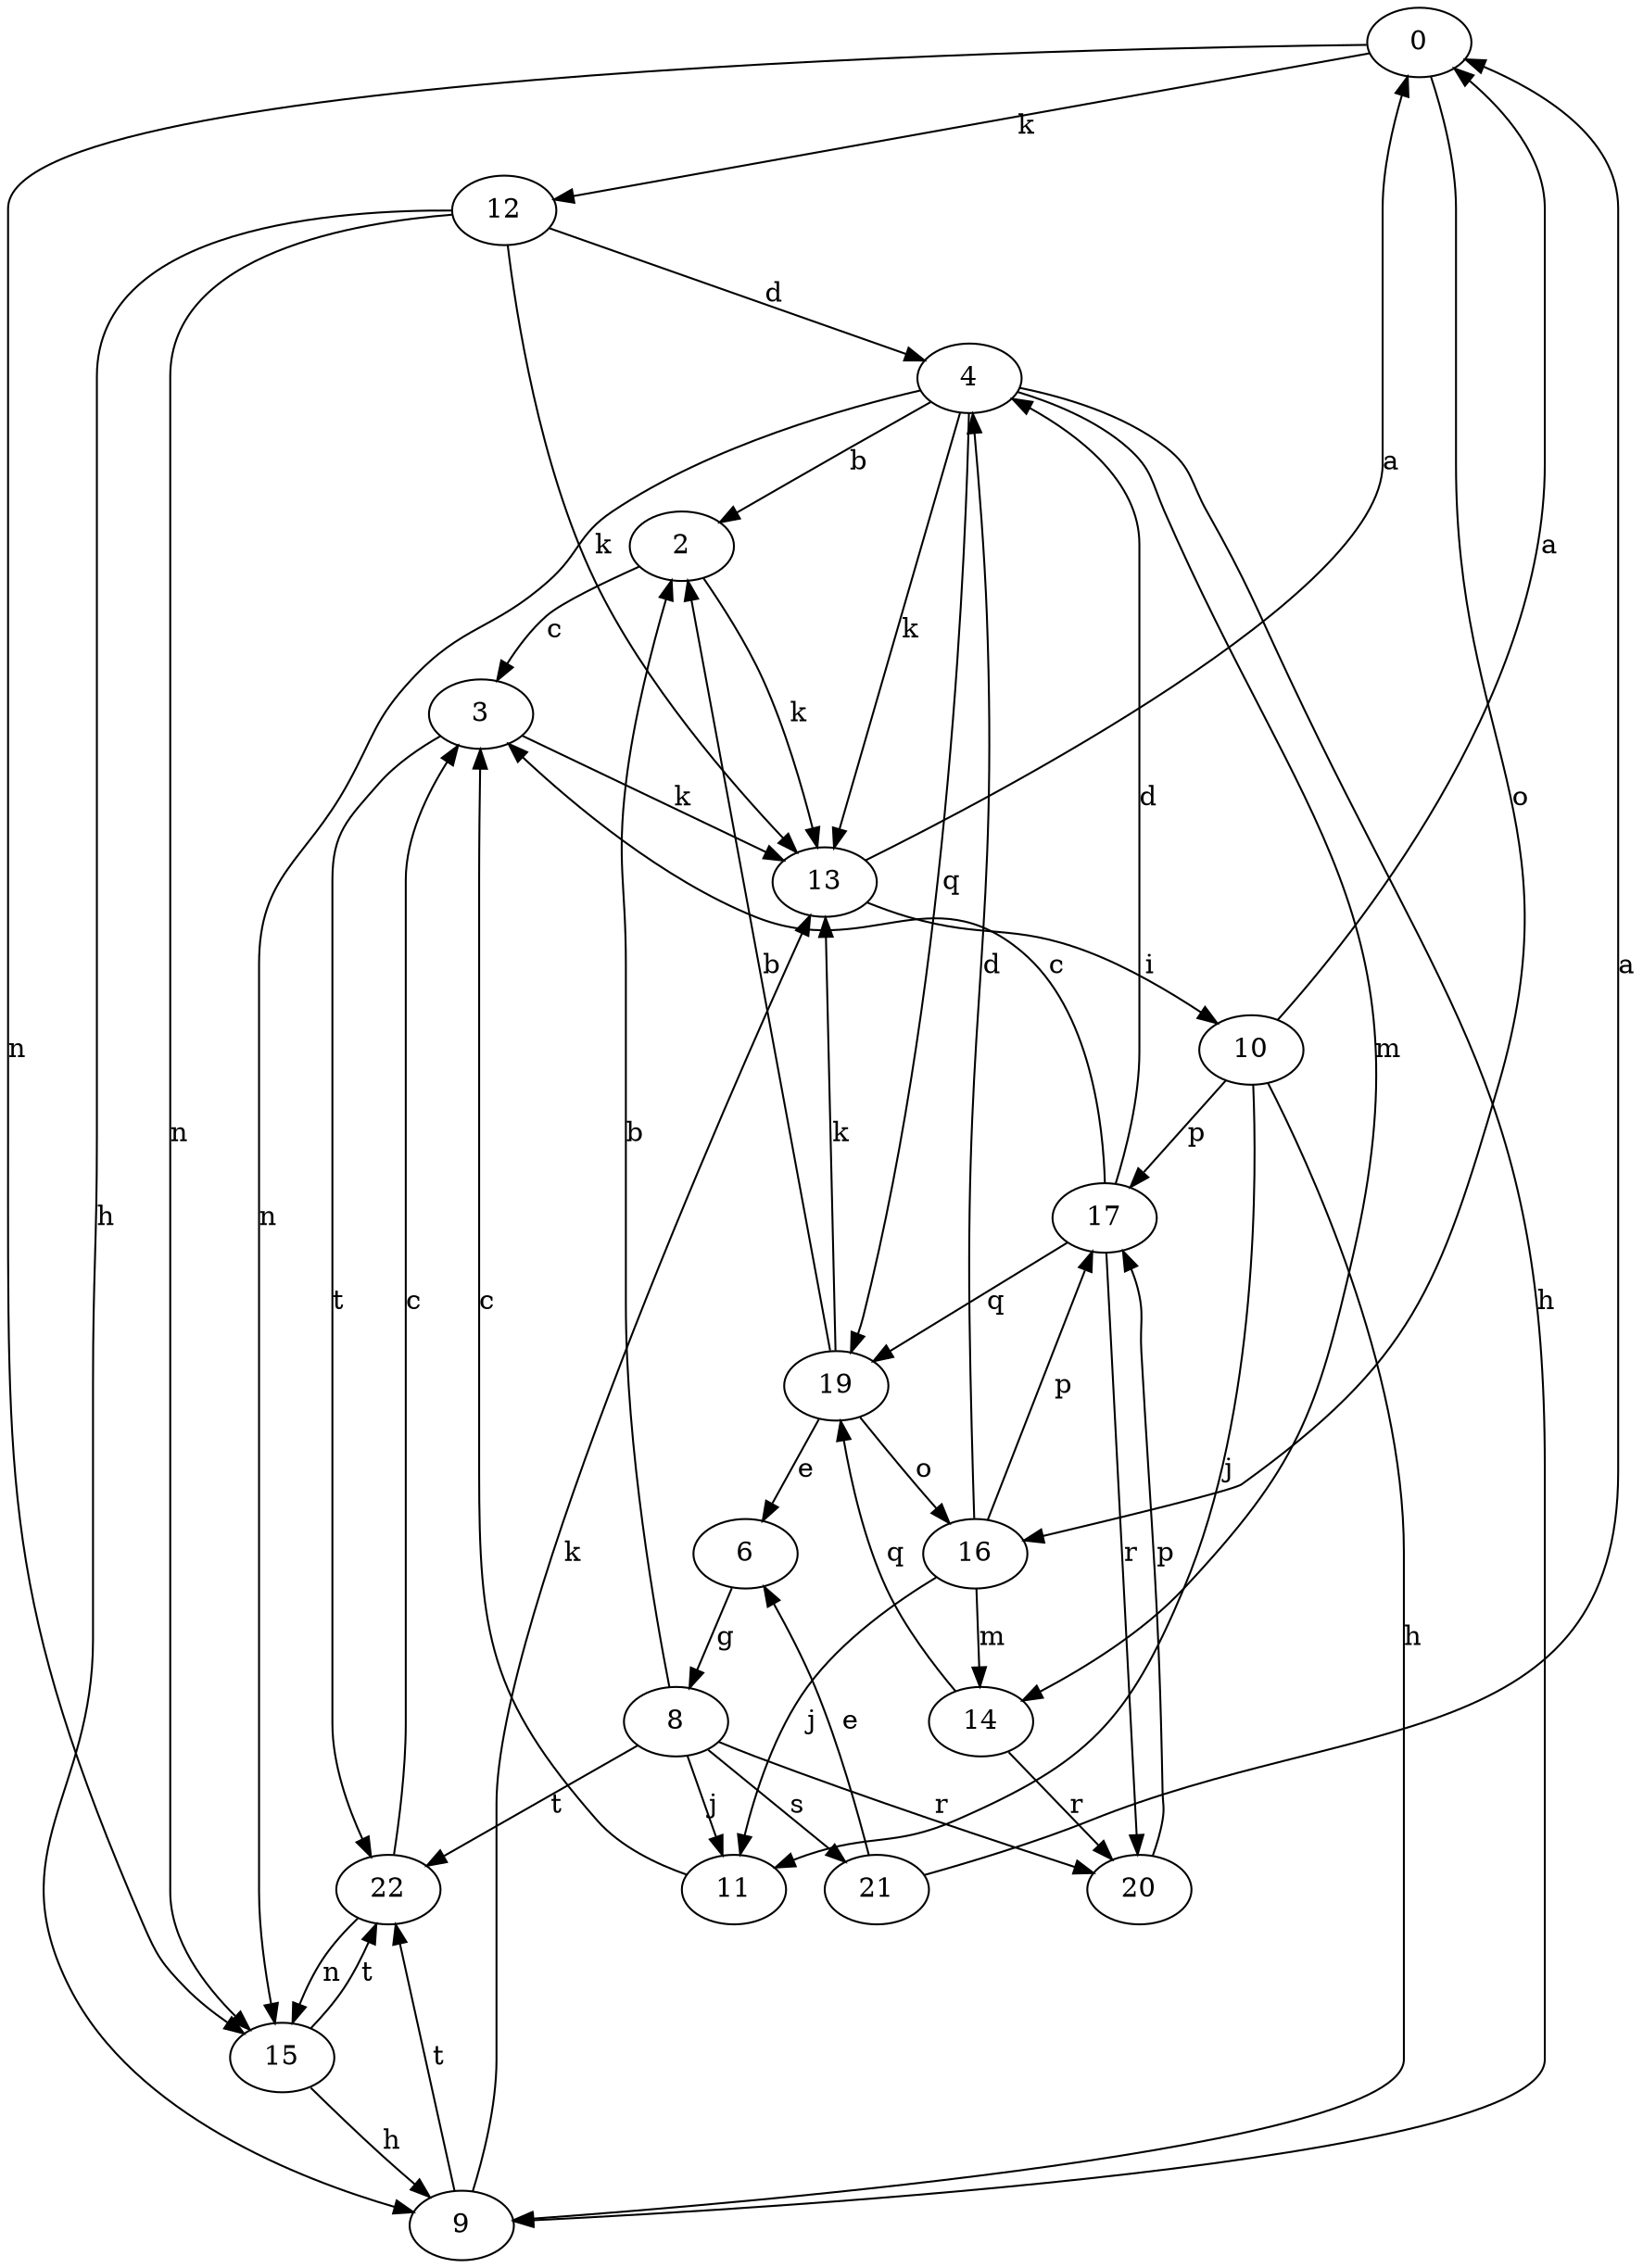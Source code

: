 strict digraph  {
0;
2;
3;
4;
6;
8;
9;
10;
11;
12;
13;
14;
15;
16;
17;
19;
20;
21;
22;
0 -> 12  [label=k];
0 -> 15  [label=n];
0 -> 16  [label=o];
2 -> 3  [label=c];
2 -> 13  [label=k];
3 -> 13  [label=k];
3 -> 22  [label=t];
4 -> 2  [label=b];
4 -> 9  [label=h];
4 -> 13  [label=k];
4 -> 14  [label=m];
4 -> 15  [label=n];
4 -> 19  [label=q];
6 -> 8  [label=g];
8 -> 2  [label=b];
8 -> 11  [label=j];
8 -> 20  [label=r];
8 -> 21  [label=s];
8 -> 22  [label=t];
9 -> 13  [label=k];
9 -> 22  [label=t];
10 -> 0  [label=a];
10 -> 9  [label=h];
10 -> 11  [label=j];
10 -> 17  [label=p];
11 -> 3  [label=c];
12 -> 4  [label=d];
12 -> 9  [label=h];
12 -> 13  [label=k];
12 -> 15  [label=n];
13 -> 0  [label=a];
13 -> 10  [label=i];
14 -> 19  [label=q];
14 -> 20  [label=r];
15 -> 9  [label=h];
15 -> 22  [label=t];
16 -> 4  [label=d];
16 -> 11  [label=j];
16 -> 14  [label=m];
16 -> 17  [label=p];
17 -> 3  [label=c];
17 -> 4  [label=d];
17 -> 19  [label=q];
17 -> 20  [label=r];
19 -> 2  [label=b];
19 -> 6  [label=e];
19 -> 13  [label=k];
19 -> 16  [label=o];
20 -> 17  [label=p];
21 -> 0  [label=a];
21 -> 6  [label=e];
22 -> 3  [label=c];
22 -> 15  [label=n];
}
